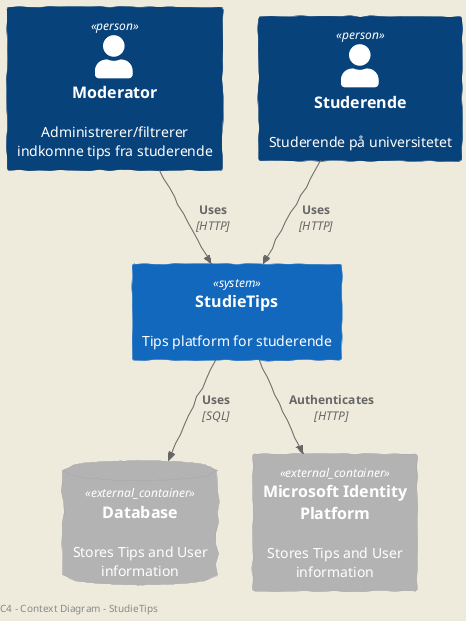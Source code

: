 @startuml System Context Diagram
!include <C4/C4_Container>
LAYOUT_AS_SKETCH()

left footer C4 - Context Diagram - StudieTips

Person(mod, "Moderator", "Administrerer/filtrerer indkomne tips fra studerende")
Person(student, "Studerende", "Studerende på universitetet")

System(StudieTips, "StudieTips", "Tips platform for studerende")

ContainerDb_Ext(Database, "Database","","Stores Tips and User information")
Container_Ext(MIP, "Microsoft Identity Platform","","Stores Tips and User information")

Rel(mod, StudieTips, "Uses", "HTTP")
Rel(student, StudieTips, "Uses", "HTTP")
Rel(StudieTips, Database, "Uses", "SQL")
Rel(StudieTips, MIP, "Authenticates", "HTTP")

@enduml